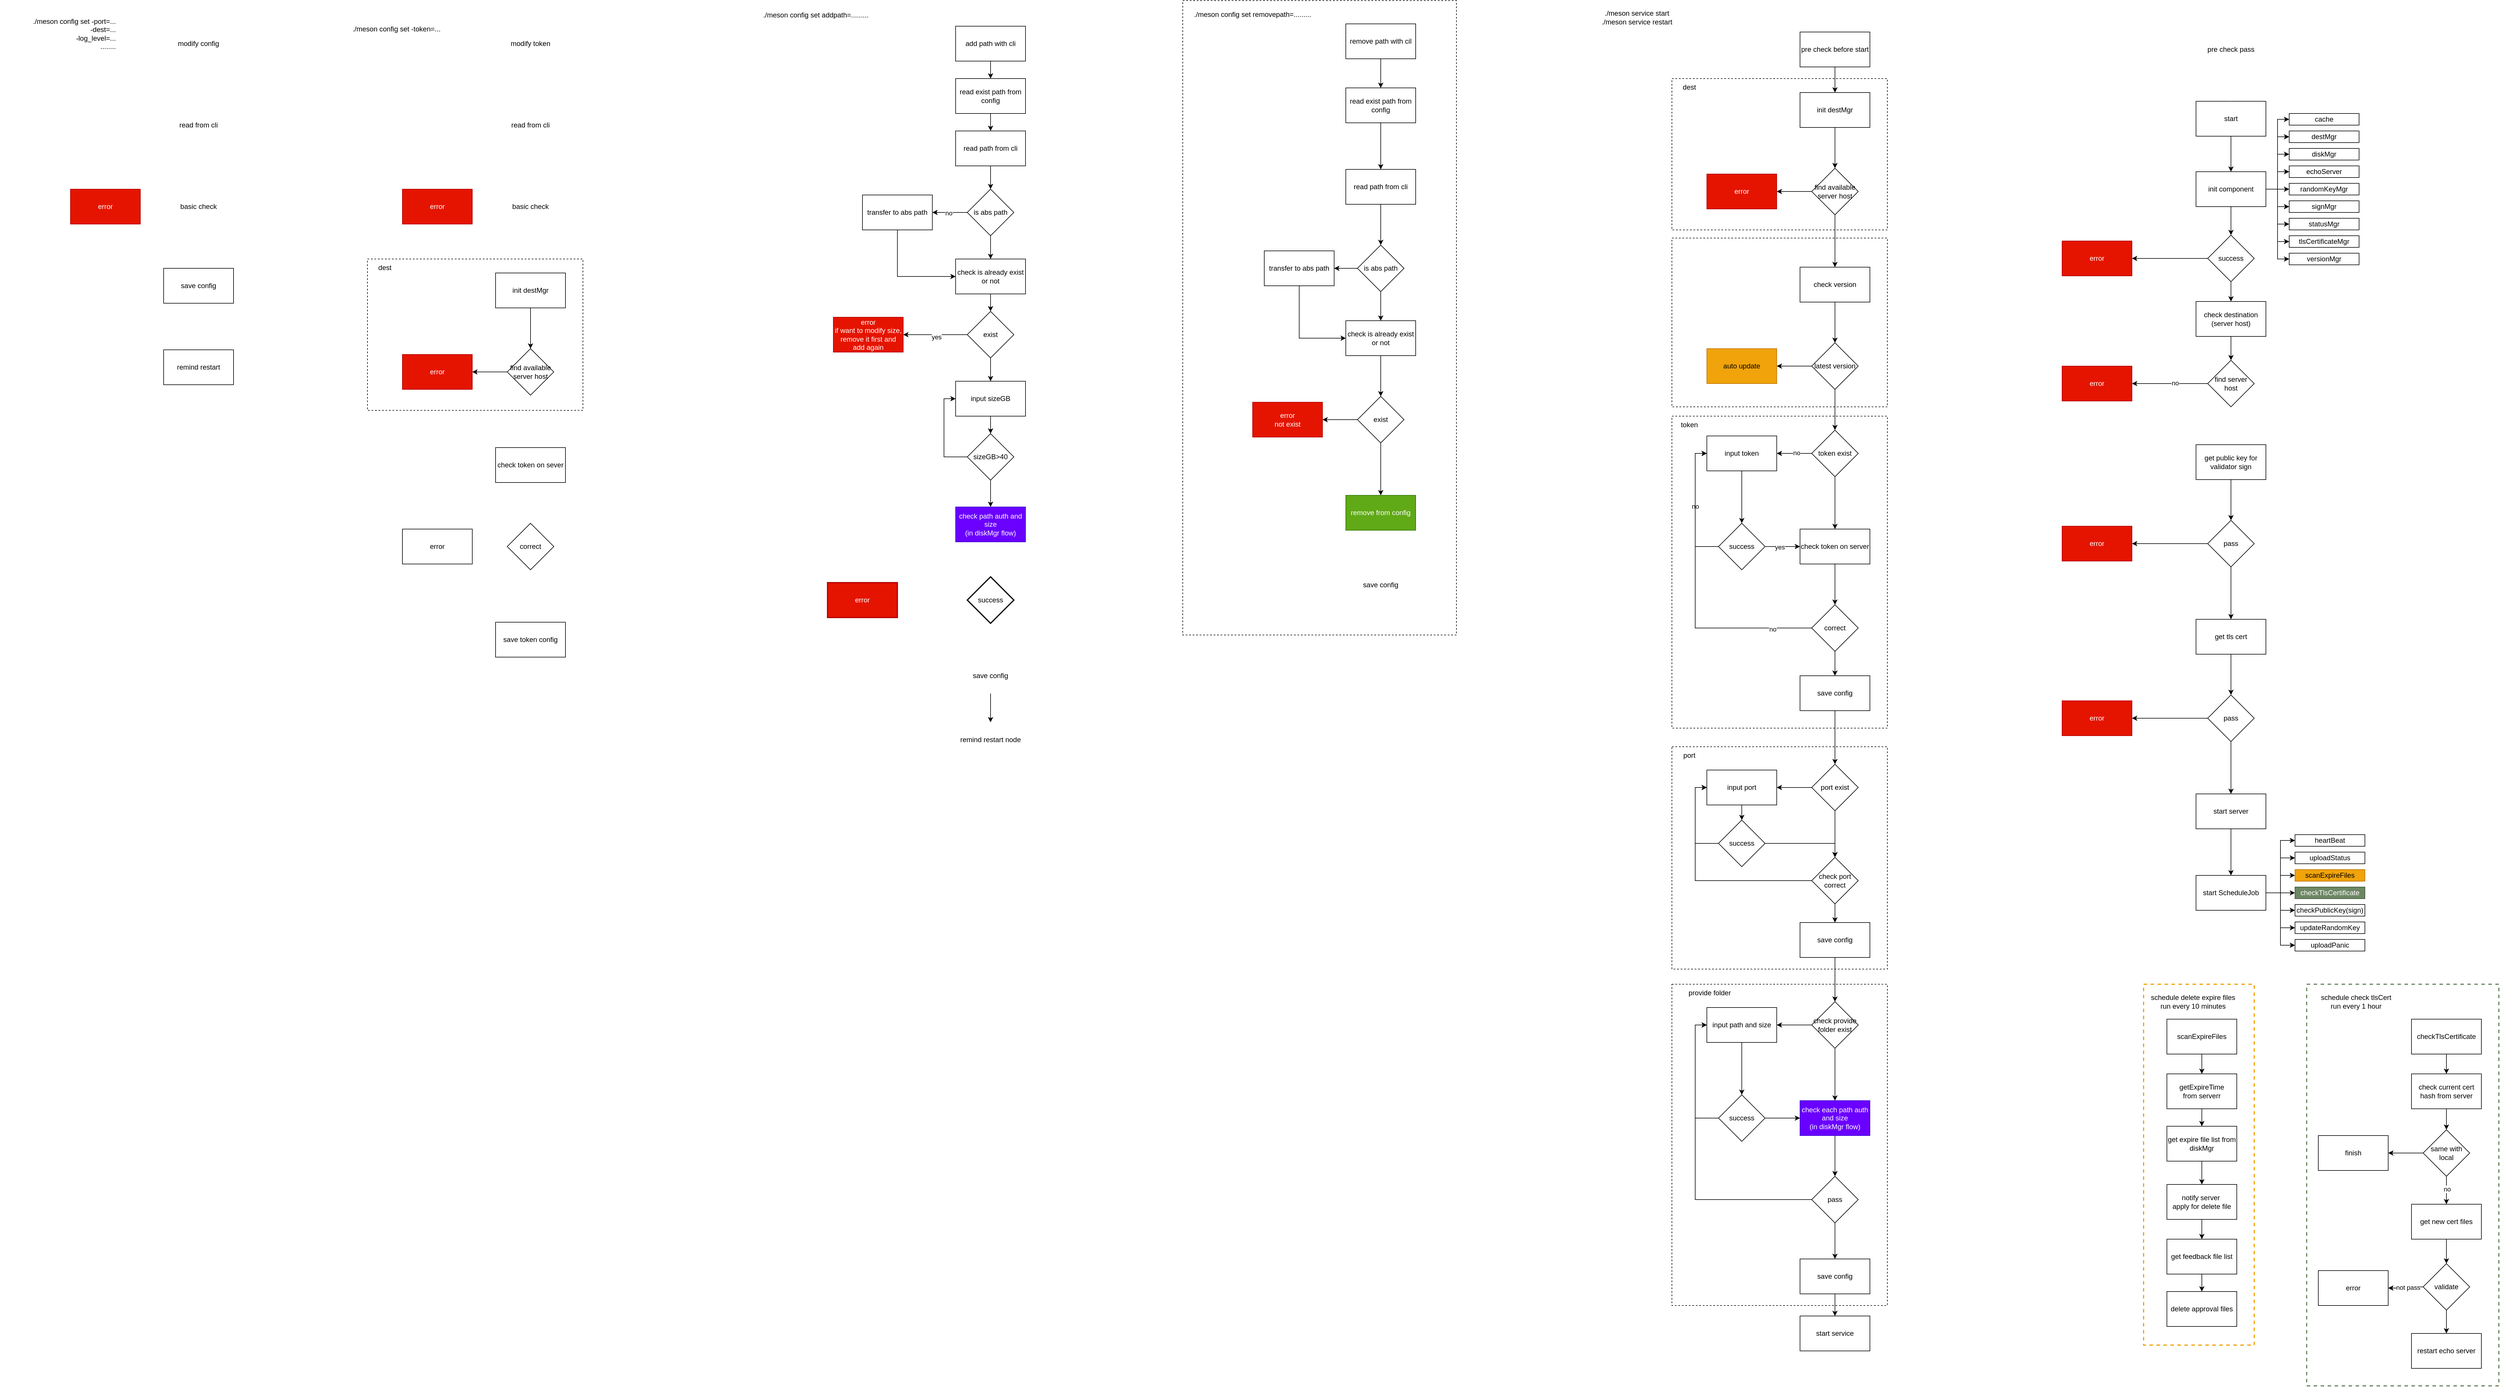 <mxfile version="15.5.4" type="embed"><diagram id="23iRSUPoRavnBvh4doch" name="Page-1"><mxGraphModel dx="4351" dy="641" grid="1" gridSize="10" guides="1" tooltips="1" connect="1" arrows="1" fold="1" page="0" pageScale="1" pageWidth="3300" pageHeight="4681" math="0" shadow="0"><root><mxCell id="0"/><mxCell id="1" parent="0"/><mxCell id="492" value="" style="rounded=0;whiteSpace=wrap;html=1;fillColor=none;dashed=1;strokeColor=#6D8764;strokeWidth=2;" vertex="1" parent="1"><mxGeometry x="980" y="1780" width="330" height="690" as="geometry"/></mxCell><mxCell id="134" value="" style="rounded=0;whiteSpace=wrap;html=1;dashed=1;fillColor=none;" parent="1" vertex="1"><mxGeometry x="-110" y="1372" width="370" height="382" as="geometry"/></mxCell><mxCell id="135" value="" style="rounded=0;whiteSpace=wrap;html=1;dashed=1;fillColor=none;" parent="1" vertex="1"><mxGeometry x="-110" y="1780" width="370" height="552" as="geometry"/></mxCell><mxCell id="149" value="" style="rounded=0;whiteSpace=wrap;html=1;dashed=1;fillColor=none;" parent="1" vertex="1"><mxGeometry x="-110" y="498" width="370" height="290" as="geometry"/></mxCell><mxCell id="375" value="" style="rounded=0;whiteSpace=wrap;html=1;strokeColor=#FFFFFF;strokeWidth=1;fillColor=none;dashed=1;" parent="1" vertex="1"><mxGeometry x="-2980" y="104" width="460" height="696" as="geometry"/></mxCell><mxCell id="240" value="" style="rounded=0;whiteSpace=wrap;html=1;fillColor=none;dashed=1;" parent="1" vertex="1"><mxGeometry x="-950" y="90" width="470" height="1090" as="geometry"/></mxCell><mxCell id="306" value="" style="rounded=0;whiteSpace=wrap;html=1;strokeColor=#FFFFFF;strokeWidth=1;fillColor=none;dashed=1;" parent="1" vertex="1"><mxGeometry x="-1690" y="94" width="490" height="1326" as="geometry"/></mxCell><mxCell id="133" value="" style="rounded=0;whiteSpace=wrap;html=1;dashed=1;fillColor=none;" parent="1" vertex="1"><mxGeometry x="-110" y="804" width="370" height="536" as="geometry"/></mxCell><mxCell id="132" value="" style="rounded=0;whiteSpace=wrap;html=1;dashed=1;fillColor=none;" parent="1" vertex="1"><mxGeometry x="-110" y="224" width="370" height="260" as="geometry"/></mxCell><mxCell id="79" value="" style="edgeStyle=orthogonalEdgeStyle;rounded=0;orthogonalLoop=1;jettySize=auto;html=1;" parent="1" source="77" target="78" edge="1"><mxGeometry relative="1" as="geometry"/></mxCell><mxCell id="77" value="pre check before start" style="rounded=0;whiteSpace=wrap;html=1;" parent="1" vertex="1"><mxGeometry x="110" y="144" width="120" height="60" as="geometry"/></mxCell><mxCell id="83" value="" style="edgeStyle=orthogonalEdgeStyle;rounded=0;orthogonalLoop=1;jettySize=auto;html=1;" parent="1" source="78" target="82" edge="1"><mxGeometry relative="1" as="geometry"/></mxCell><mxCell id="78" value="init destMgr" style="whiteSpace=wrap;html=1;rounded=0;" parent="1" vertex="1"><mxGeometry x="110" y="248" width="120" height="60" as="geometry"/></mxCell><mxCell id="85" value="" style="edgeStyle=orthogonalEdgeStyle;rounded=0;orthogonalLoop=1;jettySize=auto;html=1;" parent="1" source="82" target="84" edge="1"><mxGeometry relative="1" as="geometry"/></mxCell><mxCell id="142" value="" style="edgeStyle=orthogonalEdgeStyle;rounded=0;orthogonalLoop=1;jettySize=auto;html=1;" parent="1" source="82" target="141" edge="1"><mxGeometry relative="1" as="geometry"/></mxCell><mxCell id="82" value="find available server host" style="rhombus;whiteSpace=wrap;html=1;rounded=0;" parent="1" vertex="1"><mxGeometry x="130" y="378" width="80" height="80" as="geometry"/></mxCell><mxCell id="84" value="error" style="whiteSpace=wrap;html=1;rounded=0;fillColor=#e51400;fontColor=#ffffff;strokeColor=#B20000;" parent="1" vertex="1"><mxGeometry x="-50" y="388" width="120" height="60" as="geometry"/></mxCell><mxCell id="89" value="" style="edgeStyle=orthogonalEdgeStyle;rounded=0;orthogonalLoop=1;jettySize=auto;html=1;" parent="1" source="86" target="88" edge="1"><mxGeometry relative="1" as="geometry"/></mxCell><mxCell id="381" value="no" style="edgeLabel;html=1;align=center;verticalAlign=middle;resizable=0;points=[];" parent="89" vertex="1" connectable="0"><mxGeometry x="-0.133" y="-1" relative="1" as="geometry"><mxPoint as="offset"/></mxGeometry></mxCell><mxCell id="91" value="" style="edgeStyle=orthogonalEdgeStyle;rounded=0;orthogonalLoop=1;jettySize=auto;html=1;entryX=0.5;entryY=0;entryDx=0;entryDy=0;" parent="1" source="86" target="97" edge="1"><mxGeometry relative="1" as="geometry"><mxPoint x="170" y="988" as="targetPoint"/></mxGeometry></mxCell><mxCell id="86" value="token exist" style="rhombus;whiteSpace=wrap;html=1;rounded=0;" parent="1" vertex="1"><mxGeometry x="130" y="828" width="80" height="80" as="geometry"/></mxCell><mxCell id="93" value="" style="edgeStyle=orthogonalEdgeStyle;rounded=0;orthogonalLoop=1;jettySize=auto;html=1;" parent="1" source="88" target="92" edge="1"><mxGeometry relative="1" as="geometry"/></mxCell><mxCell id="88" value="input token" style="whiteSpace=wrap;html=1;rounded=0;" parent="1" vertex="1"><mxGeometry x="-50" y="838" width="120" height="60" as="geometry"/></mxCell><mxCell id="94" style="edgeStyle=orthogonalEdgeStyle;rounded=0;orthogonalLoop=1;jettySize=auto;html=1;exitX=0;exitY=0.5;exitDx=0;exitDy=0;entryX=0;entryY=0.5;entryDx=0;entryDy=0;" parent="1" source="92" target="88" edge="1"><mxGeometry relative="1" as="geometry"/></mxCell><mxCell id="96" value="no" style="edgeLabel;html=1;align=center;verticalAlign=middle;resizable=0;points=[];" parent="94" vertex="1" connectable="0"><mxGeometry x="-0.009" relative="1" as="geometry"><mxPoint as="offset"/></mxGeometry></mxCell><mxCell id="95" style="edgeStyle=orthogonalEdgeStyle;rounded=0;orthogonalLoop=1;jettySize=auto;html=1;exitX=1;exitY=0.5;exitDx=0;exitDy=0;entryX=0;entryY=0.5;entryDx=0;entryDy=0;" parent="1" source="92" target="97" edge="1"><mxGeometry relative="1" as="geometry"><mxPoint x="130" y="1028" as="targetPoint"/></mxGeometry></mxCell><mxCell id="380" value="yes" style="edgeLabel;html=1;align=center;verticalAlign=middle;resizable=0;points=[];" parent="95" vertex="1" connectable="0"><mxGeometry x="-0.167" y="-1" relative="1" as="geometry"><mxPoint as="offset"/></mxGeometry></mxCell><mxCell id="92" value="success" style="rhombus;whiteSpace=wrap;html=1;rounded=0;" parent="1" vertex="1"><mxGeometry x="-30" y="988" width="80" height="80" as="geometry"/></mxCell><mxCell id="99" value="" style="edgeStyle=orthogonalEdgeStyle;rounded=0;orthogonalLoop=1;jettySize=auto;html=1;" parent="1" source="97" target="98" edge="1"><mxGeometry relative="1" as="geometry"/></mxCell><mxCell id="97" value="check token on server" style="rounded=0;whiteSpace=wrap;html=1;" parent="1" vertex="1"><mxGeometry x="110" y="998" width="120" height="60" as="geometry"/></mxCell><mxCell id="100" style="edgeStyle=orthogonalEdgeStyle;rounded=0;orthogonalLoop=1;jettySize=auto;html=1;exitX=0;exitY=0.5;exitDx=0;exitDy=0;entryX=0;entryY=0.5;entryDx=0;entryDy=0;" parent="1" source="98" target="88" edge="1"><mxGeometry relative="1" as="geometry"><Array as="points"><mxPoint x="-70" y="1168"/><mxPoint x="-70" y="868"/></Array></mxGeometry></mxCell><mxCell id="101" value="no" style="edgeLabel;html=1;align=center;verticalAlign=middle;resizable=0;points=[];" parent="100" vertex="1" connectable="0"><mxGeometry x="-0.742" y="2" relative="1" as="geometry"><mxPoint as="offset"/></mxGeometry></mxCell><mxCell id="458" value="" style="edgeStyle=orthogonalEdgeStyle;rounded=0;orthogonalLoop=1;jettySize=auto;html=1;" edge="1" parent="1" source="98" target="457"><mxGeometry relative="1" as="geometry"/></mxCell><mxCell id="98" value="correct" style="rhombus;whiteSpace=wrap;html=1;rounded=0;" parent="1" vertex="1"><mxGeometry x="130" y="1128" width="80" height="80" as="geometry"/></mxCell><mxCell id="105" value="" style="edgeStyle=orthogonalEdgeStyle;rounded=0;orthogonalLoop=1;jettySize=auto;html=1;" parent="1" source="102" target="104" edge="1"><mxGeometry relative="1" as="geometry"/></mxCell><mxCell id="107" value="" style="edgeStyle=orthogonalEdgeStyle;rounded=0;orthogonalLoop=1;jettySize=auto;html=1;" parent="1" source="102" target="106" edge="1"><mxGeometry relative="1" as="geometry"/></mxCell><mxCell id="102" value="port exist" style="rhombus;whiteSpace=wrap;html=1;rounded=0;" parent="1" vertex="1"><mxGeometry x="130" y="1402" width="80" height="80" as="geometry"/></mxCell><mxCell id="109" value="" style="edgeStyle=orthogonalEdgeStyle;rounded=0;orthogonalLoop=1;jettySize=auto;html=1;" parent="1" source="104" target="108" edge="1"><mxGeometry relative="1" as="geometry"/></mxCell><mxCell id="104" value="input port" style="whiteSpace=wrap;html=1;rounded=0;" parent="1" vertex="1"><mxGeometry x="-50" y="1412" width="120" height="60" as="geometry"/></mxCell><mxCell id="114" style="edgeStyle=orthogonalEdgeStyle;rounded=0;orthogonalLoop=1;jettySize=auto;html=1;exitX=0;exitY=0.5;exitDx=0;exitDy=0;entryX=0;entryY=0.5;entryDx=0;entryDy=0;" parent="1" source="106" target="104" edge="1"><mxGeometry relative="1" as="geometry"/></mxCell><mxCell id="455" value="" style="edgeStyle=orthogonalEdgeStyle;rounded=0;orthogonalLoop=1;jettySize=auto;html=1;" edge="1" parent="1" source="106" target="454"><mxGeometry relative="1" as="geometry"/></mxCell><mxCell id="106" value="check port correct" style="rhombus;whiteSpace=wrap;html=1;rounded=0;" parent="1" vertex="1"><mxGeometry x="130" y="1562" width="80" height="80" as="geometry"/></mxCell><mxCell id="110" style="edgeStyle=orthogonalEdgeStyle;rounded=0;orthogonalLoop=1;jettySize=auto;html=1;exitX=0;exitY=0.5;exitDx=0;exitDy=0;entryX=0;entryY=0.5;entryDx=0;entryDy=0;" parent="1" source="108" target="104" edge="1"><mxGeometry relative="1" as="geometry"/></mxCell><mxCell id="113" style="edgeStyle=orthogonalEdgeStyle;rounded=0;orthogonalLoop=1;jettySize=auto;html=1;exitX=1;exitY=0.5;exitDx=0;exitDy=0;entryX=0.5;entryY=0;entryDx=0;entryDy=0;" parent="1" source="108" target="106" edge="1"><mxGeometry relative="1" as="geometry"/></mxCell><mxCell id="108" value="success" style="rhombus;whiteSpace=wrap;html=1;rounded=0;" parent="1" vertex="1"><mxGeometry x="-30" y="1498" width="80" height="80" as="geometry"/></mxCell><mxCell id="118" value="" style="edgeStyle=orthogonalEdgeStyle;rounded=0;orthogonalLoop=1;jettySize=auto;html=1;" parent="1" source="115" target="117" edge="1"><mxGeometry relative="1" as="geometry"/></mxCell><mxCell id="120" value="" style="edgeStyle=orthogonalEdgeStyle;rounded=0;orthogonalLoop=1;jettySize=auto;html=1;" parent="1" source="115" target="119" edge="1"><mxGeometry relative="1" as="geometry"/></mxCell><mxCell id="115" value="check provide folder exist" style="rhombus;whiteSpace=wrap;html=1;rounded=0;" parent="1" vertex="1"><mxGeometry x="130" y="1810" width="80" height="80" as="geometry"/></mxCell><mxCell id="125" value="" style="edgeStyle=orthogonalEdgeStyle;rounded=0;orthogonalLoop=1;jettySize=auto;html=1;" parent="1" source="117" target="124" edge="1"><mxGeometry relative="1" as="geometry"/></mxCell><mxCell id="117" value="input path and size" style="whiteSpace=wrap;html=1;rounded=0;" parent="1" vertex="1"><mxGeometry x="-50" y="1820" width="120" height="60" as="geometry"/></mxCell><mxCell id="122" value="" style="edgeStyle=orthogonalEdgeStyle;rounded=0;orthogonalLoop=1;jettySize=auto;html=1;" parent="1" source="119" target="121" edge="1"><mxGeometry relative="1" as="geometry"/></mxCell><mxCell id="119" value="check each path auth and size&lt;br&gt;(in diskMgr flow)" style="whiteSpace=wrap;html=1;rounded=0;fillColor=#6a00ff;fontColor=#ffffff;strokeColor=#3700CC;" parent="1" vertex="1"><mxGeometry x="110" y="1980" width="120" height="60" as="geometry"/></mxCell><mxCell id="123" style="edgeStyle=orthogonalEdgeStyle;rounded=0;orthogonalLoop=1;jettySize=auto;html=1;exitX=0;exitY=0.5;exitDx=0;exitDy=0;entryX=0;entryY=0.5;entryDx=0;entryDy=0;" parent="1" source="121" target="117" edge="1"><mxGeometry relative="1" as="geometry"/></mxCell><mxCell id="129" value="" style="edgeStyle=orthogonalEdgeStyle;rounded=0;orthogonalLoop=1;jettySize=auto;html=1;" parent="1" source="121" target="128" edge="1"><mxGeometry relative="1" as="geometry"/></mxCell><mxCell id="121" value="pass" style="rhombus;whiteSpace=wrap;html=1;rounded=0;" parent="1" vertex="1"><mxGeometry x="130" y="2110" width="80" height="80" as="geometry"/></mxCell><mxCell id="126" style="edgeStyle=orthogonalEdgeStyle;rounded=0;orthogonalLoop=1;jettySize=auto;html=1;exitX=0;exitY=0.5;exitDx=0;exitDy=0;entryX=0;entryY=0.5;entryDx=0;entryDy=0;" parent="1" source="124" target="117" edge="1"><mxGeometry relative="1" as="geometry"/></mxCell><mxCell id="127" style="edgeStyle=orthogonalEdgeStyle;rounded=0;orthogonalLoop=1;jettySize=auto;html=1;exitX=1;exitY=0.5;exitDx=0;exitDy=0;entryX=0;entryY=0.5;entryDx=0;entryDy=0;" parent="1" source="124" target="119" edge="1"><mxGeometry relative="1" as="geometry"/></mxCell><mxCell id="124" value="success" style="rhombus;whiteSpace=wrap;html=1;rounded=0;" parent="1" vertex="1"><mxGeometry x="-30" y="1970" width="80" height="80" as="geometry"/></mxCell><mxCell id="453" style="edgeStyle=orthogonalEdgeStyle;rounded=0;orthogonalLoop=1;jettySize=auto;html=1;exitX=0.5;exitY=1;exitDx=0;exitDy=0;entryX=0.5;entryY=0;entryDx=0;entryDy=0;" edge="1" parent="1" source="128" target="130"><mxGeometry relative="1" as="geometry"/></mxCell><mxCell id="128" value="save config" style="whiteSpace=wrap;html=1;rounded=0;" parent="1" vertex="1"><mxGeometry x="110" y="2252" width="120" height="60" as="geometry"/></mxCell><mxCell id="425" style="edgeStyle=orthogonalEdgeStyle;rounded=0;orthogonalLoop=1;jettySize=auto;html=1;exitX=1;exitY=0.5;exitDx=0;exitDy=0;entryX=0;entryY=0.5;entryDx=0;entryDy=0;strokeColor=#FFFFFF;strokeWidth=1;dashed=1;" parent="1" source="130" target="423" edge="1"><mxGeometry relative="1" as="geometry"><Array as="points"><mxPoint x="400" y="2380"/><mxPoint x="400" y="174"/></Array></mxGeometry></mxCell><mxCell id="130" value="start service" style="whiteSpace=wrap;html=1;rounded=0;" parent="1" vertex="1"><mxGeometry x="110" y="2350" width="120" height="60" as="geometry"/></mxCell><mxCell id="136" value="dest" style="text;html=1;strokeColor=none;fillColor=none;align=center;verticalAlign=middle;whiteSpace=wrap;rounded=0;dashed=1;" parent="1" vertex="1"><mxGeometry x="-110" y="224" width="60" height="30" as="geometry"/></mxCell><mxCell id="137" value="token" style="text;html=1;strokeColor=none;fillColor=none;align=center;verticalAlign=middle;whiteSpace=wrap;rounded=0;dashed=1;" parent="1" vertex="1"><mxGeometry x="-110" y="804" width="60" height="30" as="geometry"/></mxCell><mxCell id="138" value="port" style="text;html=1;strokeColor=none;fillColor=none;align=center;verticalAlign=middle;whiteSpace=wrap;rounded=0;dashed=1;" parent="1" vertex="1"><mxGeometry x="-110" y="1372" width="60" height="30" as="geometry"/></mxCell><mxCell id="139" value="provide folder" style="text;html=1;strokeColor=none;fillColor=none;align=center;verticalAlign=middle;whiteSpace=wrap;rounded=0;dashed=1;" parent="1" vertex="1"><mxGeometry x="-110" y="1780" width="130" height="30" as="geometry"/></mxCell><mxCell id="144" value="" style="edgeStyle=orthogonalEdgeStyle;rounded=0;orthogonalLoop=1;jettySize=auto;html=1;" parent="1" source="141" target="143" edge="1"><mxGeometry relative="1" as="geometry"/></mxCell><mxCell id="141" value="check version" style="whiteSpace=wrap;html=1;rounded=0;" parent="1" vertex="1"><mxGeometry x="110" y="548" width="120" height="60" as="geometry"/></mxCell><mxCell id="146" style="edgeStyle=orthogonalEdgeStyle;rounded=0;orthogonalLoop=1;jettySize=auto;html=1;exitX=0.5;exitY=1;exitDx=0;exitDy=0;entryX=0.5;entryY=0;entryDx=0;entryDy=0;" parent="1" source="143" target="86" edge="1"><mxGeometry relative="1" as="geometry"/></mxCell><mxCell id="148" value="" style="edgeStyle=orthogonalEdgeStyle;rounded=0;orthogonalLoop=1;jettySize=auto;html=1;" parent="1" source="143" target="147" edge="1"><mxGeometry relative="1" as="geometry"/></mxCell><mxCell id="143" value="latest version" style="rhombus;whiteSpace=wrap;html=1;rounded=0;" parent="1" vertex="1"><mxGeometry x="130" y="678" width="80" height="80" as="geometry"/></mxCell><mxCell id="147" value="auto update" style="whiteSpace=wrap;html=1;rounded=0;fillColor=#f0a30a;fontColor=#000000;strokeColor=#BD7000;" parent="1" vertex="1"><mxGeometry x="-50" y="688" width="120" height="60" as="geometry"/></mxCell><mxCell id="153" value="" style="edgeStyle=orthogonalEdgeStyle;rounded=0;orthogonalLoop=1;jettySize=auto;html=1;" parent="1" source="151" target="152" edge="1"><mxGeometry relative="1" as="geometry"/></mxCell><mxCell id="151" value="add path with cli" style="rounded=0;whiteSpace=wrap;html=1;" parent="1" vertex="1"><mxGeometry x="-1340" y="134" width="120" height="60" as="geometry"/></mxCell><mxCell id="155" value="" style="edgeStyle=orthogonalEdgeStyle;rounded=0;orthogonalLoop=1;jettySize=auto;html=1;" parent="1" source="152" target="154" edge="1"><mxGeometry relative="1" as="geometry"/></mxCell><mxCell id="152" value="read exist path from config" style="whiteSpace=wrap;html=1;rounded=0;" parent="1" vertex="1"><mxGeometry x="-1340" y="224" width="120" height="60" as="geometry"/></mxCell><mxCell id="159" value="" style="edgeStyle=orthogonalEdgeStyle;rounded=0;orthogonalLoop=1;jettySize=auto;html=1;" parent="1" source="154" target="158" edge="1"><mxGeometry relative="1" as="geometry"/></mxCell><mxCell id="154" value="read path from cli" style="whiteSpace=wrap;html=1;rounded=0;" parent="1" vertex="1"><mxGeometry x="-1340" y="314" width="120" height="60" as="geometry"/></mxCell><mxCell id="161" value="" style="edgeStyle=orthogonalEdgeStyle;rounded=0;orthogonalLoop=1;jettySize=auto;html=1;" parent="1" source="158" target="160" edge="1"><mxGeometry relative="1" as="geometry"/></mxCell><mxCell id="165" value="" style="edgeStyle=orthogonalEdgeStyle;rounded=0;orthogonalLoop=1;jettySize=auto;html=1;" parent="1" source="158" target="164" edge="1"><mxGeometry relative="1" as="geometry"/></mxCell><mxCell id="170" value="no" style="edgeLabel;html=1;align=center;verticalAlign=middle;resizable=0;points=[];" parent="165" vertex="1" connectable="0"><mxGeometry x="0.067" y="1" relative="1" as="geometry"><mxPoint as="offset"/></mxGeometry></mxCell><mxCell id="158" value="is abs path" style="rhombus;whiteSpace=wrap;html=1;rounded=0;" parent="1" vertex="1"><mxGeometry x="-1320" y="414" width="80" height="80" as="geometry"/></mxCell><mxCell id="163" value="" style="edgeStyle=orthogonalEdgeStyle;rounded=0;orthogonalLoop=1;jettySize=auto;html=1;" parent="1" source="160" target="162" edge="1"><mxGeometry relative="1" as="geometry"/></mxCell><mxCell id="160" value="check is already exist or not" style="whiteSpace=wrap;html=1;rounded=0;" parent="1" vertex="1"><mxGeometry x="-1340" y="534" width="120" height="60" as="geometry"/></mxCell><mxCell id="168" value="" style="edgeStyle=orthogonalEdgeStyle;rounded=0;orthogonalLoop=1;jettySize=auto;html=1;" parent="1" source="162" target="167" edge="1"><mxGeometry relative="1" as="geometry"/></mxCell><mxCell id="169" value="yes" style="edgeLabel;html=1;align=center;verticalAlign=middle;resizable=0;points=[];" parent="168" vertex="1" connectable="0"><mxGeometry x="-0.033" y="4" relative="1" as="geometry"><mxPoint as="offset"/></mxGeometry></mxCell><mxCell id="172" value="" style="edgeStyle=orthogonalEdgeStyle;rounded=0;orthogonalLoop=1;jettySize=auto;html=1;" parent="1" source="162" target="171" edge="1"><mxGeometry relative="1" as="geometry"/></mxCell><mxCell id="162" value="exist" style="rhombus;whiteSpace=wrap;html=1;rounded=0;" parent="1" vertex="1"><mxGeometry x="-1320" y="624" width="80" height="80" as="geometry"/></mxCell><mxCell id="166" style="edgeStyle=orthogonalEdgeStyle;rounded=0;orthogonalLoop=1;jettySize=auto;html=1;exitX=0.5;exitY=1;exitDx=0;exitDy=0;entryX=0;entryY=0.5;entryDx=0;entryDy=0;" parent="1" source="164" target="160" edge="1"><mxGeometry relative="1" as="geometry"/></mxCell><mxCell id="164" value="transfer to abs path" style="whiteSpace=wrap;html=1;rounded=0;" parent="1" vertex="1"><mxGeometry x="-1500" y="424" width="120" height="60" as="geometry"/></mxCell><mxCell id="167" value="error&lt;br&gt;if want to modify size, remove it first and add again" style="whiteSpace=wrap;html=1;rounded=0;fillColor=#e51400;fontColor=#ffffff;strokeColor=#B20000;" parent="1" vertex="1"><mxGeometry x="-1550" y="634" width="120" height="60" as="geometry"/></mxCell><mxCell id="174" value="" style="edgeStyle=orthogonalEdgeStyle;rounded=0;orthogonalLoop=1;jettySize=auto;html=1;" parent="1" source="171" target="173" edge="1"><mxGeometry relative="1" as="geometry"/></mxCell><mxCell id="171" value="input sizeGB" style="whiteSpace=wrap;html=1;rounded=0;" parent="1" vertex="1"><mxGeometry x="-1340" y="744" width="120" height="60" as="geometry"/></mxCell><mxCell id="175" style="edgeStyle=orthogonalEdgeStyle;rounded=0;orthogonalLoop=1;jettySize=auto;html=1;exitX=0;exitY=0.5;exitDx=0;exitDy=0;entryX=0;entryY=0.5;entryDx=0;entryDy=0;" parent="1" source="173" target="171" edge="1"><mxGeometry relative="1" as="geometry"/></mxCell><mxCell id="298" value="" style="edgeStyle=orthogonalEdgeStyle;rounded=0;orthogonalLoop=1;jettySize=auto;html=1;" parent="1" source="173" target="297" edge="1"><mxGeometry relative="1" as="geometry"/></mxCell><mxCell id="173" value="sizeGB&amp;gt;40" style="rhombus;whiteSpace=wrap;html=1;rounded=0;" parent="1" vertex="1"><mxGeometry x="-1320" y="834" width="80" height="80" as="geometry"/></mxCell><mxCell id="212" value="" style="edgeStyle=orthogonalEdgeStyle;rounded=0;orthogonalLoop=1;jettySize=auto;html=1;" parent="1" source="210" target="211" edge="1"><mxGeometry relative="1" as="geometry"/></mxCell><mxCell id="210" value="remove path with cil" style="rounded=0;whiteSpace=wrap;html=1;fillColor=none;" parent="1" vertex="1"><mxGeometry x="-670" y="130" width="120" height="60" as="geometry"/></mxCell><mxCell id="214" value="" style="edgeStyle=orthogonalEdgeStyle;rounded=0;orthogonalLoop=1;jettySize=auto;html=1;" parent="1" source="211" target="213" edge="1"><mxGeometry relative="1" as="geometry"/></mxCell><mxCell id="211" value="read exist path from config" style="whiteSpace=wrap;html=1;rounded=0;fillColor=none;" parent="1" vertex="1"><mxGeometry x="-670" y="240" width="120" height="60" as="geometry"/></mxCell><mxCell id="216" value="" style="edgeStyle=orthogonalEdgeStyle;rounded=0;orthogonalLoop=1;jettySize=auto;html=1;" parent="1" source="213" target="215" edge="1"><mxGeometry relative="1" as="geometry"/></mxCell><mxCell id="213" value="read path from cli" style="whiteSpace=wrap;html=1;rounded=0;fillColor=none;" parent="1" vertex="1"><mxGeometry x="-670" y="380" width="120" height="60" as="geometry"/></mxCell><mxCell id="219" style="edgeStyle=orthogonalEdgeStyle;rounded=0;orthogonalLoop=1;jettySize=auto;html=1;exitX=0;exitY=0.5;exitDx=0;exitDy=0;entryX=1;entryY=0.5;entryDx=0;entryDy=0;" parent="1" source="215" target="217" edge="1"><mxGeometry relative="1" as="geometry"/></mxCell><mxCell id="221" style="edgeStyle=orthogonalEdgeStyle;rounded=0;orthogonalLoop=1;jettySize=auto;html=1;exitX=0.5;exitY=1;exitDx=0;exitDy=0;entryX=0.5;entryY=0;entryDx=0;entryDy=0;" parent="1" source="215" target="218" edge="1"><mxGeometry relative="1" as="geometry"/></mxCell><mxCell id="215" value="is abs path" style="rhombus;whiteSpace=wrap;html=1;rounded=0;fillColor=none;" parent="1" vertex="1"><mxGeometry x="-650" y="510" width="80" height="80" as="geometry"/></mxCell><mxCell id="220" style="edgeStyle=orthogonalEdgeStyle;rounded=0;orthogonalLoop=1;jettySize=auto;html=1;exitX=0.5;exitY=1;exitDx=0;exitDy=0;entryX=0;entryY=0.5;entryDx=0;entryDy=0;" parent="1" source="217" target="218" edge="1"><mxGeometry relative="1" as="geometry"/></mxCell><mxCell id="217" value="transfer to abs path" style="whiteSpace=wrap;html=1;rounded=0;" parent="1" vertex="1"><mxGeometry x="-810" y="520" width="120" height="60" as="geometry"/></mxCell><mxCell id="223" value="" style="edgeStyle=orthogonalEdgeStyle;rounded=0;orthogonalLoop=1;jettySize=auto;html=1;" parent="1" source="218" target="222" edge="1"><mxGeometry relative="1" as="geometry"/></mxCell><mxCell id="218" value="check is already exist or not" style="whiteSpace=wrap;html=1;rounded=0;" parent="1" vertex="1"><mxGeometry x="-670" y="640" width="120" height="60" as="geometry"/></mxCell><mxCell id="225" value="" style="edgeStyle=orthogonalEdgeStyle;rounded=0;orthogonalLoop=1;jettySize=auto;html=1;" parent="1" source="222" target="224" edge="1"><mxGeometry relative="1" as="geometry"/></mxCell><mxCell id="227" value="" style="edgeStyle=orthogonalEdgeStyle;rounded=0;orthogonalLoop=1;jettySize=auto;html=1;" parent="1" source="222" target="226" edge="1"><mxGeometry relative="1" as="geometry"/></mxCell><mxCell id="222" value="exist" style="rhombus;whiteSpace=wrap;html=1;rounded=0;" parent="1" vertex="1"><mxGeometry x="-650" y="770" width="80" height="80" as="geometry"/></mxCell><mxCell id="308" style="edgeStyle=orthogonalEdgeStyle;rounded=0;orthogonalLoop=1;jettySize=auto;html=1;exitX=0.5;exitY=1;exitDx=0;exitDy=0;entryX=0.5;entryY=0;entryDx=0;entryDy=0;strokeColor=#FFFFFF;strokeWidth=1;" parent="1" source="224" target="307" edge="1"><mxGeometry relative="1" as="geometry"/></mxCell><mxCell id="224" value="remove from config" style="whiteSpace=wrap;html=1;rounded=0;fillColor=#60a917;fontColor=#ffffff;strokeColor=#2D7600;" parent="1" vertex="1"><mxGeometry x="-670" y="940" width="120" height="60" as="geometry"/></mxCell><mxCell id="226" value="error&lt;br&gt;not exist" style="whiteSpace=wrap;html=1;rounded=0;fillColor=#e51400;fontColor=#ffffff;strokeColor=#B20000;" parent="1" vertex="1"><mxGeometry x="-830" y="780" width="120" height="60" as="geometry"/></mxCell><mxCell id="229" value="./meson config set addpath=........." style="text;html=1;strokeColor=none;fillColor=none;align=center;verticalAlign=middle;whiteSpace=wrap;rounded=0;" parent="1" vertex="1"><mxGeometry x="-1700" y="90" width="240" height="50" as="geometry"/></mxCell><mxCell id="235" value="" style="edgeStyle=orthogonalEdgeStyle;rounded=0;orthogonalLoop=1;jettySize=auto;html=1;" parent="1" source="232" target="234" edge="1"><mxGeometry relative="1" as="geometry"/></mxCell><mxCell id="232" value="save config" style="whiteSpace=wrap;html=1;rounded=0;strokeColor=#FFFFFF;fillColor=none;" parent="1" vertex="1"><mxGeometry x="-1340" y="1220" width="120" height="60" as="geometry"/></mxCell><mxCell id="234" value="remind restart node" style="whiteSpace=wrap;html=1;rounded=0;strokeColor=#FFFFFF;fillColor=none;" parent="1" vertex="1"><mxGeometry x="-1340" y="1330" width="120" height="60" as="geometry"/></mxCell><mxCell id="241" value="./meson config set removepath=........." style="text;html=1;strokeColor=none;fillColor=none;align=center;verticalAlign=middle;whiteSpace=wrap;rounded=0;" parent="1" vertex="1"><mxGeometry x="-950" y="89" width="240" height="50" as="geometry"/></mxCell><mxCell id="301" style="edgeStyle=orthogonalEdgeStyle;orthogonalLoop=1;jettySize=auto;html=1;exitX=0.5;exitY=1;exitDx=0;exitDy=0;entryX=0.5;entryY=0;entryDx=0;entryDy=0;strokeColor=#FFFFFF;strokeWidth=1;rounded=0;" parent="1" source="297" target="300" edge="1"><mxGeometry relative="1" as="geometry"/></mxCell><mxCell id="297" value="check path auth and size&lt;br&gt;(in diskMgr flow)" style="whiteSpace=wrap;html=1;rounded=0;fillColor=#6A00FF;fontColor=#ffffff;strokeColor=#3700CC;" parent="1" vertex="1"><mxGeometry x="-1340" y="960" width="120" height="60" as="geometry"/></mxCell><mxCell id="302" style="edgeStyle=orthogonalEdgeStyle;rounded=0;orthogonalLoop=1;jettySize=auto;html=1;exitX=0.5;exitY=1;exitDx=0;exitDy=0;entryX=0.5;entryY=0;entryDx=0;entryDy=0;strokeColor=#FFFFFF;strokeWidth=1;" parent="1" source="300" target="232" edge="1"><mxGeometry relative="1" as="geometry"/></mxCell><mxCell id="305" value="" style="edgeStyle=orthogonalEdgeStyle;rounded=0;orthogonalLoop=1;jettySize=auto;html=1;strokeColor=#FFFFFF;strokeWidth=1;" parent="1" source="300" target="304" edge="1"><mxGeometry relative="1" as="geometry"/></mxCell><mxCell id="300" value="success" style="rhombus;whiteSpace=wrap;html=1;strokeWidth=2;fillColor=none;" parent="1" vertex="1"><mxGeometry x="-1320" y="1080" width="80" height="80" as="geometry"/></mxCell><mxCell id="304" value="error" style="whiteSpace=wrap;html=1;strokeWidth=2;fillColor=#e51400;fontColor=#ffffff;strokeColor=#B20000;" parent="1" vertex="1"><mxGeometry x="-1560" y="1090" width="120" height="60" as="geometry"/></mxCell><mxCell id="307" value="save config" style="whiteSpace=wrap;html=1;rounded=0;strokeColor=#FFFFFF;fillColor=none;" parent="1" vertex="1"><mxGeometry x="-670" y="1064" width="120" height="60" as="geometry"/></mxCell><mxCell id="336" value="" style="edgeStyle=orthogonalEdgeStyle;rounded=0;orthogonalLoop=1;jettySize=auto;html=1;strokeColor=#FFFFFF;strokeWidth=1;" parent="1" source="309" target="335" edge="1"><mxGeometry relative="1" as="geometry"/></mxCell><mxCell id="309" value="modify token" style="rounded=0;whiteSpace=wrap;html=1;strokeColor=#FFFFFF;strokeWidth=1;fillColor=none;" parent="1" vertex="1"><mxGeometry x="-2130" y="134" width="120" height="60" as="geometry"/></mxCell><mxCell id="310" value="./meson config set -token=..." style="text;html=1;strokeColor=none;fillColor=none;align=center;verticalAlign=middle;whiteSpace=wrap;rounded=0;" parent="1" vertex="1"><mxGeometry x="-2420" y="114" width="240" height="50" as="geometry"/></mxCell><mxCell id="327" value="" style="rounded=0;whiteSpace=wrap;html=1;dashed=1;fillColor=none;" parent="1" vertex="1"><mxGeometry x="-2350" y="534" width="370" height="260" as="geometry"/></mxCell><mxCell id="328" value="" style="edgeStyle=orthogonalEdgeStyle;rounded=0;orthogonalLoop=1;jettySize=auto;html=1;" parent="1" source="329" target="331" edge="1"><mxGeometry relative="1" as="geometry"/></mxCell><mxCell id="329" value="init destMgr" style="whiteSpace=wrap;html=1;rounded=0;" parent="1" vertex="1"><mxGeometry x="-2130" y="558" width="120" height="60" as="geometry"/></mxCell><mxCell id="330" value="" style="edgeStyle=orthogonalEdgeStyle;rounded=0;orthogonalLoop=1;jettySize=auto;html=1;" parent="1" source="331" target="332" edge="1"><mxGeometry relative="1" as="geometry"/></mxCell><mxCell id="343" value="" style="edgeStyle=orthogonalEdgeStyle;rounded=0;orthogonalLoop=1;jettySize=auto;html=1;strokeColor=#FFFFFF;strokeWidth=1;" parent="1" source="331" target="342" edge="1"><mxGeometry relative="1" as="geometry"/></mxCell><mxCell id="331" value="find available server host" style="rhombus;whiteSpace=wrap;html=1;rounded=0;" parent="1" vertex="1"><mxGeometry x="-2110" y="688" width="80" height="80" as="geometry"/></mxCell><mxCell id="332" value="error" style="whiteSpace=wrap;html=1;rounded=0;fillColor=#e51400;fontColor=#ffffff;strokeColor=#B20000;" parent="1" vertex="1"><mxGeometry x="-2290" y="698" width="120" height="60" as="geometry"/></mxCell><mxCell id="333" value="dest" style="text;html=1;strokeColor=none;fillColor=none;align=center;verticalAlign=middle;whiteSpace=wrap;rounded=0;dashed=1;" parent="1" vertex="1"><mxGeometry x="-2350" y="534" width="60" height="30" as="geometry"/></mxCell><mxCell id="338" value="" style="edgeStyle=orthogonalEdgeStyle;rounded=0;orthogonalLoop=1;jettySize=auto;html=1;strokeColor=#FFFFFF;strokeWidth=1;" parent="1" source="335" target="337" edge="1"><mxGeometry relative="1" as="geometry"/></mxCell><mxCell id="335" value="read from cli" style="whiteSpace=wrap;html=1;rounded=0;strokeColor=#FFFFFF;strokeWidth=1;fillColor=none;" parent="1" vertex="1"><mxGeometry x="-2130" y="274" width="120" height="60" as="geometry"/></mxCell><mxCell id="340" value="" style="edgeStyle=orthogonalEdgeStyle;rounded=0;orthogonalLoop=1;jettySize=auto;html=1;strokeColor=#FFFFFF;strokeWidth=1;" parent="1" source="337" target="339" edge="1"><mxGeometry relative="1" as="geometry"/></mxCell><mxCell id="341" style="edgeStyle=orthogonalEdgeStyle;rounded=0;orthogonalLoop=1;jettySize=auto;html=1;exitX=0.5;exitY=1;exitDx=0;exitDy=0;entryX=0.5;entryY=0;entryDx=0;entryDy=0;strokeColor=#FFFFFF;strokeWidth=1;" parent="1" source="337" target="329" edge="1"><mxGeometry relative="1" as="geometry"/></mxCell><mxCell id="337" value="basic check" style="rhombus;whiteSpace=wrap;html=1;rounded=0;strokeColor=#FFFFFF;strokeWidth=1;fillColor=none;" parent="1" vertex="1"><mxGeometry x="-2110" y="404" width="80" height="80" as="geometry"/></mxCell><mxCell id="339" value="error" style="whiteSpace=wrap;html=1;rounded=0;strokeColor=#B20000;strokeWidth=1;fillColor=#e51400;fontColor=#ffffff;" parent="1" vertex="1"><mxGeometry x="-2290" y="414" width="120" height="60" as="geometry"/></mxCell><mxCell id="345" value="" style="edgeStyle=orthogonalEdgeStyle;rounded=0;orthogonalLoop=1;jettySize=auto;html=1;strokeColor=#FFFFFF;strokeWidth=1;" parent="1" source="342" target="344" edge="1"><mxGeometry relative="1" as="geometry"/></mxCell><mxCell id="342" value="check token on sever" style="whiteSpace=wrap;html=1;rounded=0;" parent="1" vertex="1"><mxGeometry x="-2130" y="858" width="120" height="60" as="geometry"/></mxCell><mxCell id="347" value="" style="edgeStyle=orthogonalEdgeStyle;rounded=0;orthogonalLoop=1;jettySize=auto;html=1;strokeColor=#FFFFFF;strokeWidth=1;" parent="1" source="344" target="346" edge="1"><mxGeometry relative="1" as="geometry"/></mxCell><mxCell id="349" value="" style="edgeStyle=orthogonalEdgeStyle;rounded=0;orthogonalLoop=1;jettySize=auto;html=1;strokeColor=#FFFFFF;strokeWidth=1;" parent="1" source="344" target="348" edge="1"><mxGeometry relative="1" as="geometry"/></mxCell><mxCell id="344" value="correct" style="rhombus;whiteSpace=wrap;html=1;rounded=0;" parent="1" vertex="1"><mxGeometry x="-2110" y="988" width="80" height="80" as="geometry"/></mxCell><mxCell id="346" value="error" style="whiteSpace=wrap;html=1;rounded=0;" parent="1" vertex="1"><mxGeometry x="-2290" y="998" width="120" height="60" as="geometry"/></mxCell><mxCell id="348" value="save token config" style="whiteSpace=wrap;html=1;rounded=0;" parent="1" vertex="1"><mxGeometry x="-2130" y="1158" width="120" height="60" as="geometry"/></mxCell><mxCell id="350" value="" style="rounded=0;whiteSpace=wrap;html=1;strokeColor=#FFFFFF;strokeWidth=1;fillColor=none;dashed=1;" parent="1" vertex="1"><mxGeometry x="-2410" y="104" width="460" height="1146" as="geometry"/></mxCell><mxCell id="351" value="" style="edgeStyle=orthogonalEdgeStyle;rounded=0;orthogonalLoop=1;jettySize=auto;html=1;strokeColor=#FFFFFF;strokeWidth=1;" parent="1" source="352" target="363" edge="1"><mxGeometry relative="1" as="geometry"/></mxCell><mxCell id="352" value="modify config" style="rounded=0;whiteSpace=wrap;html=1;strokeColor=#FFFFFF;strokeWidth=1;fillColor=none;" parent="1" vertex="1"><mxGeometry x="-2700" y="134" width="120" height="60" as="geometry"/></mxCell><mxCell id="353" value="./meson config set -port=...&lt;br&gt;-dest=...&lt;br&gt;-log_level=...&lt;br&gt;........" style="text;html=1;strokeColor=none;fillColor=none;align=right;verticalAlign=middle;whiteSpace=wrap;rounded=0;" parent="1" vertex="1"><mxGeometry x="-2980" y="104" width="200" height="86" as="geometry"/></mxCell><mxCell id="362" value="" style="edgeStyle=orthogonalEdgeStyle;rounded=0;orthogonalLoop=1;jettySize=auto;html=1;strokeColor=#FFFFFF;strokeWidth=1;" parent="1" source="363" target="366" edge="1"><mxGeometry relative="1" as="geometry"/></mxCell><mxCell id="363" value="read from cli" style="whiteSpace=wrap;html=1;rounded=0;strokeColor=#FFFFFF;strokeWidth=1;fillColor=none;" parent="1" vertex="1"><mxGeometry x="-2700" y="274" width="120" height="60" as="geometry"/></mxCell><mxCell id="364" value="" style="edgeStyle=orthogonalEdgeStyle;rounded=0;orthogonalLoop=1;jettySize=auto;html=1;strokeColor=#FFFFFF;strokeWidth=1;" parent="1" source="366" target="367" edge="1"><mxGeometry relative="1" as="geometry"/></mxCell><mxCell id="376" style="edgeStyle=orthogonalEdgeStyle;rounded=0;orthogonalLoop=1;jettySize=auto;html=1;exitX=0.5;exitY=1;exitDx=0;exitDy=0;entryX=0.5;entryY=0;entryDx=0;entryDy=0;strokeColor=#FFFFFF;strokeWidth=1;" parent="1" source="366" target="374" edge="1"><mxGeometry relative="1" as="geometry"/></mxCell><mxCell id="366" value="basic check" style="rhombus;whiteSpace=wrap;html=1;rounded=0;strokeColor=#FFFFFF;strokeWidth=1;fillColor=none;" parent="1" vertex="1"><mxGeometry x="-2680" y="404" width="80" height="80" as="geometry"/></mxCell><mxCell id="367" value="error" style="whiteSpace=wrap;html=1;rounded=0;strokeColor=#B20000;strokeWidth=1;fillColor=#e51400;fontColor=#ffffff;" parent="1" vertex="1"><mxGeometry x="-2860" y="414" width="120" height="60" as="geometry"/></mxCell><mxCell id="378" value="" style="edgeStyle=orthogonalEdgeStyle;rounded=0;orthogonalLoop=1;jettySize=auto;html=1;strokeColor=#FFFFFF;strokeWidth=1;" parent="1" source="374" target="377" edge="1"><mxGeometry relative="1" as="geometry"/></mxCell><mxCell id="374" value="save config" style="whiteSpace=wrap;html=1;rounded=0;" parent="1" vertex="1"><mxGeometry x="-2700" y="550" width="120" height="60" as="geometry"/></mxCell><mxCell id="377" value="remind restart" style="whiteSpace=wrap;html=1;rounded=0;" parent="1" vertex="1"><mxGeometry x="-2700" y="690" width="120" height="60" as="geometry"/></mxCell><mxCell id="379" value="./meson service start&lt;br&gt;./meson service restart" style="text;html=1;strokeColor=none;fillColor=none;align=center;verticalAlign=middle;whiteSpace=wrap;rounded=0;" parent="1" vertex="1"><mxGeometry x="-290" y="94" width="240" height="50" as="geometry"/></mxCell><mxCell id="383" value="" style="edgeStyle=orthogonalEdgeStyle;rounded=0;orthogonalLoop=1;jettySize=auto;html=1;" parent="1" source="384" target="386" edge="1"><mxGeometry relative="1" as="geometry"/></mxCell><mxCell id="384" value="start" style="rounded=0;whiteSpace=wrap;html=1;" parent="1" vertex="1"><mxGeometry x="790" y="263" width="120" height="60" as="geometry"/></mxCell><mxCell id="385" value="" style="edgeStyle=orthogonalEdgeStyle;rounded=0;orthogonalLoop=1;jettySize=auto;html=1;" parent="1" source="386" target="405" edge="1"><mxGeometry relative="1" as="geometry"/></mxCell><mxCell id="443" style="edgeStyle=orthogonalEdgeStyle;rounded=0;orthogonalLoop=1;jettySize=auto;html=1;exitX=1;exitY=0.5;exitDx=0;exitDy=0;entryX=0;entryY=0.5;entryDx=0;entryDy=0;" parent="1" source="386" target="387" edge="1"><mxGeometry relative="1" as="geometry"/></mxCell><mxCell id="444" style="edgeStyle=orthogonalEdgeStyle;rounded=0;orthogonalLoop=1;jettySize=auto;html=1;exitX=1;exitY=0.5;exitDx=0;exitDy=0;entryX=0;entryY=0.5;entryDx=0;entryDy=0;" parent="1" source="386" target="390" edge="1"><mxGeometry relative="1" as="geometry"/></mxCell><mxCell id="445" style="edgeStyle=orthogonalEdgeStyle;rounded=0;orthogonalLoop=1;jettySize=auto;html=1;exitX=1;exitY=0.5;exitDx=0;exitDy=0;" parent="1" source="386" target="391" edge="1"><mxGeometry relative="1" as="geometry"/></mxCell><mxCell id="446" style="edgeStyle=orthogonalEdgeStyle;rounded=0;orthogonalLoop=1;jettySize=auto;html=1;exitX=1;exitY=0.5;exitDx=0;exitDy=0;entryX=0;entryY=0.5;entryDx=0;entryDy=0;" parent="1" source="386" target="392" edge="1"><mxGeometry relative="1" as="geometry"/></mxCell><mxCell id="447" style="edgeStyle=orthogonalEdgeStyle;rounded=0;orthogonalLoop=1;jettySize=auto;html=1;exitX=1;exitY=0.5;exitDx=0;exitDy=0;entryX=0;entryY=0.5;entryDx=0;entryDy=0;" parent="1" source="386" target="393" edge="1"><mxGeometry relative="1" as="geometry"/></mxCell><mxCell id="448" style="edgeStyle=orthogonalEdgeStyle;rounded=0;orthogonalLoop=1;jettySize=auto;html=1;exitX=1;exitY=0.5;exitDx=0;exitDy=0;entryX=0;entryY=0.5;entryDx=0;entryDy=0;" parent="1" source="386" target="394" edge="1"><mxGeometry relative="1" as="geometry"/></mxCell><mxCell id="449" style="edgeStyle=orthogonalEdgeStyle;rounded=0;orthogonalLoop=1;jettySize=auto;html=1;exitX=1;exitY=0.5;exitDx=0;exitDy=0;entryX=0;entryY=0.5;entryDx=0;entryDy=0;" parent="1" source="386" target="395" edge="1"><mxGeometry relative="1" as="geometry"/></mxCell><mxCell id="450" style="edgeStyle=orthogonalEdgeStyle;rounded=0;orthogonalLoop=1;jettySize=auto;html=1;exitX=1;exitY=0.5;exitDx=0;exitDy=0;entryX=0;entryY=0.5;entryDx=0;entryDy=0;" parent="1" source="386" target="388" edge="1"><mxGeometry relative="1" as="geometry"/></mxCell><mxCell id="451" style="edgeStyle=orthogonalEdgeStyle;rounded=0;orthogonalLoop=1;jettySize=auto;html=1;exitX=1;exitY=0.5;exitDx=0;exitDy=0;entryX=0;entryY=0.5;entryDx=0;entryDy=0;" parent="1" source="386" target="389" edge="1"><mxGeometry relative="1" as="geometry"/></mxCell><mxCell id="386" value="init component" style="whiteSpace=wrap;html=1;rounded=0;" parent="1" vertex="1"><mxGeometry x="790" y="384" width="120" height="60" as="geometry"/></mxCell><mxCell id="387" value="cache" style="rounded=0;whiteSpace=wrap;html=1;align=center;" parent="1" vertex="1"><mxGeometry x="950" y="284" width="120" height="20" as="geometry"/></mxCell><mxCell id="388" value="destMgr" style="rounded=0;whiteSpace=wrap;html=1;align=center;" parent="1" vertex="1"><mxGeometry x="950" y="314" width="120" height="20" as="geometry"/></mxCell><mxCell id="389" value="diskMgr" style="rounded=0;whiteSpace=wrap;html=1;align=center;" parent="1" vertex="1"><mxGeometry x="950" y="344" width="120" height="20" as="geometry"/></mxCell><mxCell id="390" value="echoServer" style="rounded=0;whiteSpace=wrap;html=1;align=center;" parent="1" vertex="1"><mxGeometry x="950" y="374" width="120" height="20" as="geometry"/></mxCell><mxCell id="391" value="randomKeyMgr" style="rounded=0;whiteSpace=wrap;html=1;align=center;" parent="1" vertex="1"><mxGeometry x="950" y="404" width="120" height="20" as="geometry"/></mxCell><mxCell id="392" value="signMgr" style="rounded=0;whiteSpace=wrap;html=1;align=center;" parent="1" vertex="1"><mxGeometry x="950" y="434" width="120" height="20" as="geometry"/></mxCell><mxCell id="393" value="statusMgr" style="rounded=0;whiteSpace=wrap;html=1;align=center;" parent="1" vertex="1"><mxGeometry x="950" y="464" width="120" height="20" as="geometry"/></mxCell><mxCell id="394" value="tlsCertificateMgr" style="rounded=0;whiteSpace=wrap;html=1;align=center;" parent="1" vertex="1"><mxGeometry x="950" y="494" width="120" height="20" as="geometry"/></mxCell><mxCell id="395" value="versionMgr" style="rounded=0;whiteSpace=wrap;html=1;align=center;" parent="1" vertex="1"><mxGeometry x="950" y="524" width="120" height="20" as="geometry"/></mxCell><mxCell id="397" value="" style="edgeStyle=orthogonalEdgeStyle;rounded=0;orthogonalLoop=1;jettySize=auto;html=1;" parent="1" source="398" target="401" edge="1"><mxGeometry relative="1" as="geometry"/></mxCell><mxCell id="398" value="check destination&lt;br&gt;(server host)" style="whiteSpace=wrap;html=1;rounded=0;" parent="1" vertex="1"><mxGeometry x="790" y="607" width="120" height="60" as="geometry"/></mxCell><mxCell id="399" value="" style="edgeStyle=orthogonalEdgeStyle;rounded=0;orthogonalLoop=1;jettySize=auto;html=1;" parent="1" source="401" target="402" edge="1"><mxGeometry relative="1" as="geometry"/></mxCell><mxCell id="400" value="no" style="edgeLabel;html=1;align=center;verticalAlign=middle;resizable=0;points=[];" parent="399" vertex="1" connectable="0"><mxGeometry x="-0.133" y="-1" relative="1" as="geometry"><mxPoint as="offset"/></mxGeometry></mxCell><mxCell id="422" style="edgeStyle=orthogonalEdgeStyle;rounded=0;orthogonalLoop=1;jettySize=auto;html=1;exitX=0.5;exitY=1;exitDx=0;exitDy=0;entryX=0.5;entryY=0;entryDx=0;entryDy=0;strokeColor=#FFFFFF;strokeWidth=1;" parent="1" source="401" target="410" edge="1"><mxGeometry relative="1" as="geometry"/></mxCell><mxCell id="401" value="find server host" style="rhombus;whiteSpace=wrap;html=1;rounded=0;" parent="1" vertex="1"><mxGeometry x="810" y="708" width="80" height="80" as="geometry"/></mxCell><mxCell id="402" value="error" style="whiteSpace=wrap;html=1;rounded=0;direction=west;fillColor=#e51400;fontColor=#ffffff;strokeColor=#B20000;" parent="1" vertex="1"><mxGeometry x="560" y="718" width="120" height="60" as="geometry"/></mxCell><mxCell id="403" style="edgeStyle=orthogonalEdgeStyle;rounded=0;orthogonalLoop=1;jettySize=auto;html=1;exitX=0.5;exitY=1;exitDx=0;exitDy=0;entryX=0.5;entryY=0;entryDx=0;entryDy=0;" parent="1" source="405" target="398" edge="1"><mxGeometry relative="1" as="geometry"/></mxCell><mxCell id="404" value="" style="edgeStyle=orthogonalEdgeStyle;rounded=0;orthogonalLoop=1;jettySize=auto;html=1;" parent="1" source="405" target="406" edge="1"><mxGeometry relative="1" as="geometry"/></mxCell><mxCell id="405" value="success" style="rhombus;whiteSpace=wrap;html=1;rounded=0;" parent="1" vertex="1"><mxGeometry x="810" y="493" width="80" height="80" as="geometry"/></mxCell><mxCell id="406" value="error" style="whiteSpace=wrap;html=1;rounded=0;fillColor=#e51400;fontColor=#ffffff;strokeColor=#B20000;" parent="1" vertex="1"><mxGeometry x="560" y="503" width="120" height="60" as="geometry"/></mxCell><mxCell id="409" value="" style="edgeStyle=orthogonalEdgeStyle;rounded=0;orthogonalLoop=1;jettySize=auto;html=1;" parent="1" source="410" target="413" edge="1"><mxGeometry relative="1" as="geometry"/></mxCell><mxCell id="410" value="get public key for validator sign" style="whiteSpace=wrap;html=1;rounded=0;" parent="1" vertex="1"><mxGeometry x="790" y="853" width="120" height="60" as="geometry"/></mxCell><mxCell id="411" value="" style="edgeStyle=orthogonalEdgeStyle;rounded=0;orthogonalLoop=1;jettySize=auto;html=1;" parent="1" source="413" target="414" edge="1"><mxGeometry relative="1" as="geometry"/></mxCell><mxCell id="412" value="" style="edgeStyle=orthogonalEdgeStyle;rounded=0;orthogonalLoop=1;jettySize=auto;html=1;" parent="1" source="413" target="416" edge="1"><mxGeometry relative="1" as="geometry"/></mxCell><mxCell id="413" value="pass" style="rhombus;whiteSpace=wrap;html=1;rounded=0;" parent="1" vertex="1"><mxGeometry x="810" y="983" width="80" height="80" as="geometry"/></mxCell><mxCell id="414" value="error" style="whiteSpace=wrap;html=1;rounded=0;fillColor=#e51400;fontColor=#ffffff;strokeColor=#B20000;" parent="1" vertex="1"><mxGeometry x="560" y="993" width="120" height="60" as="geometry"/></mxCell><mxCell id="415" value="" style="edgeStyle=orthogonalEdgeStyle;rounded=0;orthogonalLoop=1;jettySize=auto;html=1;" parent="1" source="416" target="419" edge="1"><mxGeometry relative="1" as="geometry"/></mxCell><mxCell id="416" value="get tls cert" style="whiteSpace=wrap;html=1;rounded=0;" parent="1" vertex="1"><mxGeometry x="790" y="1153" width="120" height="60" as="geometry"/></mxCell><mxCell id="417" value="" style="edgeStyle=orthogonalEdgeStyle;rounded=0;orthogonalLoop=1;jettySize=auto;html=1;" parent="1" source="419" target="420" edge="1"><mxGeometry relative="1" as="geometry"/></mxCell><mxCell id="418" value="" style="edgeStyle=orthogonalEdgeStyle;rounded=0;orthogonalLoop=1;jettySize=auto;html=1;" parent="1" source="419" target="421" edge="1"><mxGeometry relative="1" as="geometry"/></mxCell><mxCell id="419" value="pass" style="rhombus;whiteSpace=wrap;html=1;rounded=0;" parent="1" vertex="1"><mxGeometry x="810" y="1283" width="80" height="80" as="geometry"/></mxCell><mxCell id="420" value="error" style="whiteSpace=wrap;html=1;rounded=0;fillColor=#e51400;fontColor=#ffffff;strokeColor=#B20000;" parent="1" vertex="1"><mxGeometry x="560" y="1293" width="120" height="60" as="geometry"/></mxCell><mxCell id="427" value="" style="edgeStyle=orthogonalEdgeStyle;rounded=0;orthogonalLoop=1;jettySize=auto;html=1;" parent="1" source="421" target="426" edge="1"><mxGeometry relative="1" as="geometry"/></mxCell><mxCell id="421" value="start server" style="whiteSpace=wrap;html=1;rounded=0;" parent="1" vertex="1"><mxGeometry x="790" y="1453" width="120" height="60" as="geometry"/></mxCell><mxCell id="424" style="edgeStyle=orthogonalEdgeStyle;rounded=0;orthogonalLoop=1;jettySize=auto;html=1;exitX=0.5;exitY=1;exitDx=0;exitDy=0;entryX=0.5;entryY=0;entryDx=0;entryDy=0;strokeColor=#FFFFFF;strokeWidth=1;" parent="1" source="423" target="384" edge="1"><mxGeometry relative="1" as="geometry"/></mxCell><mxCell id="423" value="pre check pass" style="rounded=0;whiteSpace=wrap;html=1;strokeColor=#FFFFFF;strokeWidth=1;fillColor=none;align=center;" parent="1" vertex="1"><mxGeometry x="790" y="144" width="120" height="60" as="geometry"/></mxCell><mxCell id="436" style="edgeStyle=orthogonalEdgeStyle;rounded=0;orthogonalLoop=1;jettySize=auto;html=1;exitX=1;exitY=0.5;exitDx=0;exitDy=0;entryX=0;entryY=0.5;entryDx=0;entryDy=0;" parent="1" source="426" target="432" edge="1"><mxGeometry relative="1" as="geometry"/></mxCell><mxCell id="437" style="edgeStyle=orthogonalEdgeStyle;rounded=0;orthogonalLoop=1;jettySize=auto;html=1;exitX=1;exitY=0.5;exitDx=0;exitDy=0;entryX=0;entryY=0.5;entryDx=0;entryDy=0;" parent="1" source="426" target="433" edge="1"><mxGeometry relative="1" as="geometry"/></mxCell><mxCell id="438" style="edgeStyle=orthogonalEdgeStyle;rounded=0;orthogonalLoop=1;jettySize=auto;html=1;exitX=1;exitY=0.5;exitDx=0;exitDy=0;entryX=0;entryY=0.5;entryDx=0;entryDy=0;" parent="1" source="426" target="434" edge="1"><mxGeometry relative="1" as="geometry"/></mxCell><mxCell id="439" style="edgeStyle=orthogonalEdgeStyle;rounded=0;orthogonalLoop=1;jettySize=auto;html=1;exitX=1;exitY=0.5;exitDx=0;exitDy=0;entryX=0;entryY=0.5;entryDx=0;entryDy=0;" parent="1" source="426" target="435" edge="1"><mxGeometry relative="1" as="geometry"/></mxCell><mxCell id="440" style="edgeStyle=orthogonalEdgeStyle;rounded=0;orthogonalLoop=1;jettySize=auto;html=1;exitX=1;exitY=0.5;exitDx=0;exitDy=0;entryX=0;entryY=0.5;entryDx=0;entryDy=0;" parent="1" source="426" target="431" edge="1"><mxGeometry relative="1" as="geometry"/></mxCell><mxCell id="441" style="edgeStyle=orthogonalEdgeStyle;rounded=0;orthogonalLoop=1;jettySize=auto;html=1;exitX=1;exitY=0.5;exitDx=0;exitDy=0;entryX=0;entryY=0.5;entryDx=0;entryDy=0;" parent="1" source="426" target="429" edge="1"><mxGeometry relative="1" as="geometry"/></mxCell><mxCell id="442" style="edgeStyle=orthogonalEdgeStyle;rounded=0;orthogonalLoop=1;jettySize=auto;html=1;exitX=1;exitY=0.5;exitDx=0;exitDy=0;entryX=0;entryY=0.5;entryDx=0;entryDy=0;" parent="1" source="426" target="428" edge="1"><mxGeometry relative="1" as="geometry"/></mxCell><mxCell id="426" value="start ScheduleJob" style="whiteSpace=wrap;html=1;rounded=0;" parent="1" vertex="1"><mxGeometry x="790" y="1593" width="120" height="60" as="geometry"/></mxCell><mxCell id="428" value="heartBeat" style="rounded=0;whiteSpace=wrap;html=1;align=center;" parent="1" vertex="1"><mxGeometry x="960" y="1523" width="120" height="20" as="geometry"/></mxCell><mxCell id="429" value="uploadStatus" style="rounded=0;whiteSpace=wrap;html=1;align=center;" parent="1" vertex="1"><mxGeometry x="960" y="1553" width="120" height="20" as="geometry"/></mxCell><mxCell id="431" value="scanExpireFiles" style="rounded=0;whiteSpace=wrap;html=1;align=center;fillColor=#F0A30A;fontColor=#000000;strokeColor=#BD7000;" parent="1" vertex="1"><mxGeometry x="960" y="1583" width="120" height="20" as="geometry"/></mxCell><mxCell id="432" value="checkTlsCertificate" style="rounded=0;whiteSpace=wrap;html=1;align=center;fillColor=#6D8764;fontColor=#ffffff;strokeColor=#3A5431;" parent="1" vertex="1"><mxGeometry x="960" y="1613" width="120" height="20" as="geometry"/></mxCell><mxCell id="433" value="checkPublicKey(sign)" style="rounded=0;whiteSpace=wrap;html=1;align=center;" parent="1" vertex="1"><mxGeometry x="960" y="1643" width="120" height="20" as="geometry"/></mxCell><mxCell id="434" value="updateRandomKey" style="rounded=0;whiteSpace=wrap;html=1;align=center;" parent="1" vertex="1"><mxGeometry x="960" y="1673" width="120" height="20" as="geometry"/></mxCell><mxCell id="435" value="uploadPanic" style="rounded=0;whiteSpace=wrap;html=1;align=center;" parent="1" vertex="1"><mxGeometry x="960" y="1703" width="120" height="20" as="geometry"/></mxCell><mxCell id="456" style="edgeStyle=orthogonalEdgeStyle;rounded=0;orthogonalLoop=1;jettySize=auto;html=1;exitX=0.5;exitY=1;exitDx=0;exitDy=0;entryX=0.5;entryY=0;entryDx=0;entryDy=0;" edge="1" parent="1" source="454" target="115"><mxGeometry relative="1" as="geometry"/></mxCell><mxCell id="454" value="save config" style="whiteSpace=wrap;html=1;rounded=0;" vertex="1" parent="1"><mxGeometry x="110" y="1674" width="120" height="60" as="geometry"/></mxCell><mxCell id="459" style="edgeStyle=orthogonalEdgeStyle;rounded=0;orthogonalLoop=1;jettySize=auto;html=1;exitX=0.5;exitY=1;exitDx=0;exitDy=0;entryX=0.5;entryY=0;entryDx=0;entryDy=0;" edge="1" parent="1" source="457" target="102"><mxGeometry relative="1" as="geometry"/></mxCell><mxCell id="457" value="save config" style="whiteSpace=wrap;html=1;rounded=0;" vertex="1" parent="1"><mxGeometry x="110" y="1250" width="120" height="60" as="geometry"/></mxCell><mxCell id="462" value="" style="edgeStyle=orthogonalEdgeStyle;rounded=0;orthogonalLoop=1;jettySize=auto;html=1;" edge="1" parent="1" source="460" target="461"><mxGeometry relative="1" as="geometry"/></mxCell><mxCell id="460" value="&lt;span&gt;scanExpireFiles&lt;/span&gt;" style="rounded=0;whiteSpace=wrap;html=1;" vertex="1" parent="1"><mxGeometry x="740" y="1840" width="120" height="60" as="geometry"/></mxCell><mxCell id="464" value="" style="edgeStyle=orthogonalEdgeStyle;rounded=0;orthogonalLoop=1;jettySize=auto;html=1;" edge="1" parent="1" source="461" target="463"><mxGeometry relative="1" as="geometry"/></mxCell><mxCell id="461" value="getExpireTime&lt;br&gt;from serverr" style="whiteSpace=wrap;html=1;rounded=0;" vertex="1" parent="1"><mxGeometry x="740" y="1934" width="120" height="60" as="geometry"/></mxCell><mxCell id="466" value="" style="edgeStyle=orthogonalEdgeStyle;rounded=0;orthogonalLoop=1;jettySize=auto;html=1;" edge="1" parent="1" source="463" target="465"><mxGeometry relative="1" as="geometry"/></mxCell><mxCell id="463" value="get expire file list from diskMgr" style="whiteSpace=wrap;html=1;rounded=0;" vertex="1" parent="1"><mxGeometry x="740" y="2024" width="120" height="60" as="geometry"/></mxCell><mxCell id="468" value="" style="edgeStyle=orthogonalEdgeStyle;rounded=0;orthogonalLoop=1;jettySize=auto;html=1;" edge="1" parent="1" source="465" target="467"><mxGeometry relative="1" as="geometry"/></mxCell><mxCell id="465" value="notify server&amp;nbsp;&lt;br&gt;apply for delete file" style="whiteSpace=wrap;html=1;rounded=0;" vertex="1" parent="1"><mxGeometry x="740" y="2124" width="120" height="60" as="geometry"/></mxCell><mxCell id="470" value="" style="edgeStyle=orthogonalEdgeStyle;rounded=0;orthogonalLoop=1;jettySize=auto;html=1;" edge="1" parent="1" source="467" target="469"><mxGeometry relative="1" as="geometry"/></mxCell><mxCell id="467" value="get feedback file list" style="whiteSpace=wrap;html=1;rounded=0;" vertex="1" parent="1"><mxGeometry x="740" y="2218" width="120" height="60" as="geometry"/></mxCell><mxCell id="469" value="delete approval files" style="whiteSpace=wrap;html=1;rounded=0;" vertex="1" parent="1"><mxGeometry x="740" y="2308" width="120" height="60" as="geometry"/></mxCell><mxCell id="471" value="" style="rounded=0;whiteSpace=wrap;html=1;fillColor=none;dashed=1;strokeColor=#F0A30A;strokeWidth=2;" vertex="1" parent="1"><mxGeometry x="700" y="1780" width="190" height="620" as="geometry"/></mxCell><mxCell id="472" value="schedule delete expire files&lt;br&gt;run every 10 minutes" style="text;html=1;strokeColor=none;fillColor=none;align=center;verticalAlign=middle;whiteSpace=wrap;rounded=0;dashed=1;" vertex="1" parent="1"><mxGeometry x="700" y="1780" width="170" height="60" as="geometry"/></mxCell><mxCell id="477" value="" style="edgeStyle=orthogonalEdgeStyle;rounded=0;orthogonalLoop=1;jettySize=auto;html=1;" edge="1" parent="1" source="473" target="476"><mxGeometry relative="1" as="geometry"/></mxCell><mxCell id="473" value="checkTlsCertificate" style="rounded=0;whiteSpace=wrap;html=1;strokeWidth=1;" vertex="1" parent="1"><mxGeometry x="1160" y="1840" width="120" height="60" as="geometry"/></mxCell><mxCell id="479" value="" style="edgeStyle=orthogonalEdgeStyle;rounded=0;orthogonalLoop=1;jettySize=auto;html=1;" edge="1" parent="1" source="476" target="478"><mxGeometry relative="1" as="geometry"/></mxCell><mxCell id="476" value="check current cert hash from server" style="whiteSpace=wrap;html=1;rounded=0;strokeWidth=1;" vertex="1" parent="1"><mxGeometry x="1160" y="1934" width="120" height="60" as="geometry"/></mxCell><mxCell id="481" value="" style="edgeStyle=orthogonalEdgeStyle;rounded=0;orthogonalLoop=1;jettySize=auto;html=1;" edge="1" parent="1" source="478" target="480"><mxGeometry relative="1" as="geometry"/></mxCell><mxCell id="483" value="" style="edgeStyle=orthogonalEdgeStyle;rounded=0;orthogonalLoop=1;jettySize=auto;html=1;" edge="1" parent="1" source="478" target="482"><mxGeometry relative="1" as="geometry"/></mxCell><mxCell id="484" value="no" style="edgeLabel;html=1;align=center;verticalAlign=middle;resizable=0;points=[];" vertex="1" connectable="0" parent="483"><mxGeometry x="-0.089" y="1" relative="1" as="geometry"><mxPoint as="offset"/></mxGeometry></mxCell><mxCell id="478" value="same with local" style="rhombus;whiteSpace=wrap;html=1;rounded=0;strokeWidth=1;" vertex="1" parent="1"><mxGeometry x="1180" y="2030" width="80" height="80" as="geometry"/></mxCell><mxCell id="480" value="finish" style="whiteSpace=wrap;html=1;rounded=0;strokeWidth=1;" vertex="1" parent="1"><mxGeometry x="1000" y="2040" width="120" height="60" as="geometry"/></mxCell><mxCell id="486" value="" style="edgeStyle=orthogonalEdgeStyle;rounded=0;orthogonalLoop=1;jettySize=auto;html=1;" edge="1" parent="1" source="482" target="485"><mxGeometry relative="1" as="geometry"/></mxCell><mxCell id="482" value="get new cert files" style="whiteSpace=wrap;html=1;rounded=0;strokeWidth=1;" vertex="1" parent="1"><mxGeometry x="1160" y="2158" width="120" height="60" as="geometry"/></mxCell><mxCell id="488" value="" style="edgeStyle=orthogonalEdgeStyle;rounded=0;orthogonalLoop=1;jettySize=auto;html=1;" edge="1" parent="1" source="485" target="487"><mxGeometry relative="1" as="geometry"/></mxCell><mxCell id="489" value="not pass" style="edgeLabel;html=1;align=center;verticalAlign=middle;resizable=0;points=[];" vertex="1" connectable="0" parent="488"><mxGeometry x="-0.167" y="1" relative="1" as="geometry"><mxPoint as="offset"/></mxGeometry></mxCell><mxCell id="491" value="" style="edgeStyle=orthogonalEdgeStyle;rounded=0;orthogonalLoop=1;jettySize=auto;html=1;" edge="1" parent="1" source="485" target="490"><mxGeometry relative="1" as="geometry"/></mxCell><mxCell id="485" value="validate" style="rhombus;whiteSpace=wrap;html=1;rounded=0;strokeWidth=1;" vertex="1" parent="1"><mxGeometry x="1180" y="2260" width="80" height="80" as="geometry"/></mxCell><mxCell id="487" value="error" style="whiteSpace=wrap;html=1;rounded=0;strokeWidth=1;" vertex="1" parent="1"><mxGeometry x="1000" y="2272" width="120" height="60" as="geometry"/></mxCell><mxCell id="490" value="restart echo server" style="whiteSpace=wrap;html=1;rounded=0;strokeWidth=1;" vertex="1" parent="1"><mxGeometry x="1160" y="2380" width="120" height="60" as="geometry"/></mxCell><mxCell id="493" value="schedule check tlsCert&lt;br&gt;run every 1 hour" style="text;html=1;strokeColor=none;fillColor=none;align=center;verticalAlign=middle;whiteSpace=wrap;rounded=0;dashed=1;" vertex="1" parent="1"><mxGeometry x="980" y="1780" width="170" height="60" as="geometry"/></mxCell></root></mxGraphModel></diagram></mxfile>